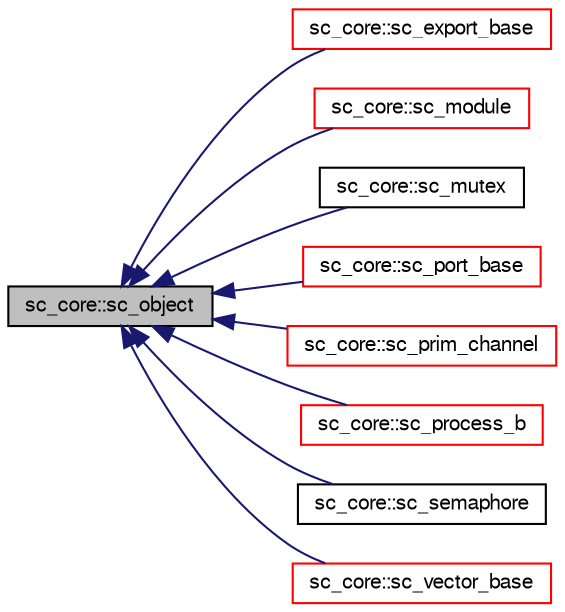 digraph G
{
  edge [fontname="FreeSans",fontsize="10",labelfontname="FreeSans",labelfontsize="10"];
  node [fontname="FreeSans",fontsize="10",shape=record];
  rankdir=LR;
  Node1 [label="sc_core::sc_object",height=0.2,width=0.4,color="black", fillcolor="grey75", style="filled" fontcolor="black"];
  Node1 -> Node2 [dir=back,color="midnightblue",fontsize="10",style="solid",fontname="FreeSans"];
  Node2 [label="sc_core::sc_export_base",height=0.2,width=0.4,color="red", fillcolor="white", style="filled",URL="$a00059.html"];
  Node1 -> Node3 [dir=back,color="midnightblue",fontsize="10",style="solid",fontname="FreeSans"];
  Node3 [label="sc_core::sc_module",height=0.2,width=0.4,color="red", fillcolor="white", style="filled",URL="$a00126.html"];
  Node1 -> Node4 [dir=back,color="midnightblue",fontsize="10",style="solid",fontname="FreeSans"];
  Node4 [label="sc_core::sc_mutex",height=0.2,width=0.4,color="black", fillcolor="white", style="filled",URL="$a00131.html"];
  Node1 -> Node5 [dir=back,color="midnightblue",fontsize="10",style="solid",fontname="FreeSans"];
  Node5 [label="sc_core::sc_port_base",height=0.2,width=0.4,color="red", fillcolor="white", style="filled",URL="$a00152.html"];
  Node1 -> Node6 [dir=back,color="midnightblue",fontsize="10",style="solid",fontname="FreeSans"];
  Node6 [label="sc_core::sc_prim_channel",height=0.2,width=0.4,color="red", fillcolor="white", style="filled",URL="$a00156.html"];
  Node1 -> Node7 [dir=back,color="midnightblue",fontsize="10",style="solid",fontname="FreeSans"];
  Node7 [label="sc_core::sc_process_b",height=0.2,width=0.4,color="red", fillcolor="white", style="filled",URL="$a00158.html"];
  Node1 -> Node8 [dir=back,color="midnightblue",fontsize="10",style="solid",fontname="FreeSans"];
  Node8 [label="sc_core::sc_semaphore",height=0.2,width=0.4,color="black", fillcolor="white", style="filled",URL="$a00180.html"];
  Node1 -> Node9 [dir=back,color="midnightblue",fontsize="10",style="solid",fontname="FreeSans"];
  Node9 [label="sc_core::sc_vector_base",height=0.2,width=0.4,color="red", fillcolor="white", style="filled",URL="$a00241.html"];
}
